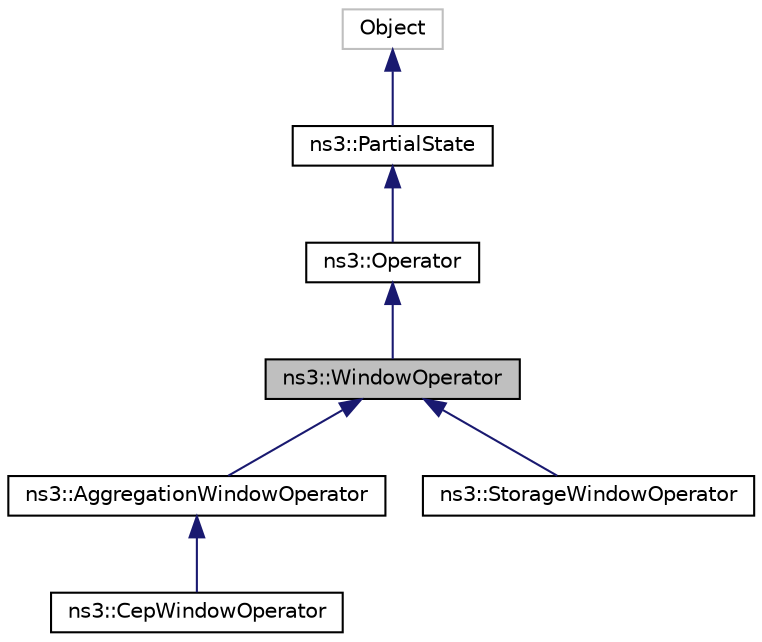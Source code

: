 digraph "ns3::WindowOperator"
{
 // LATEX_PDF_SIZE
  edge [fontname="Helvetica",fontsize="10",labelfontname="Helvetica",labelfontsize="10"];
  node [fontname="Helvetica",fontsize="10",shape=record];
  Node1 [label="ns3::WindowOperator",height=0.2,width=0.4,color="black", fillcolor="grey75", style="filled", fontcolor="black",tooltip=" "];
  Node2 -> Node1 [dir="back",color="midnightblue",fontsize="10",style="solid"];
  Node2 [label="ns3::Operator",height=0.2,width=0.4,color="black", fillcolor="white", style="filled",URL="$classns3_1_1_operator.html",tooltip=" "];
  Node3 -> Node2 [dir="back",color="midnightblue",fontsize="10",style="solid"];
  Node3 [label="ns3::PartialState",height=0.2,width=0.4,color="black", fillcolor="white", style="filled",URL="$classns3_1_1_partial_state.html",tooltip=" "];
  Node4 -> Node3 [dir="back",color="midnightblue",fontsize="10",style="solid"];
  Node4 [label="Object",height=0.2,width=0.4,color="grey75", fillcolor="white", style="filled",tooltip=" "];
  Node1 -> Node5 [dir="back",color="midnightblue",fontsize="10",style="solid"];
  Node5 [label="ns3::AggregationWindowOperator",height=0.2,width=0.4,color="black", fillcolor="white", style="filled",URL="$classns3_1_1_aggregation_window_operator.html",tooltip=" "];
  Node5 -> Node6 [dir="back",color="midnightblue",fontsize="10",style="solid"];
  Node6 [label="ns3::CepWindowOperator",height=0.2,width=0.4,color="black", fillcolor="white", style="filled",URL="$classns3_1_1_cep_window_operator.html",tooltip=" "];
  Node1 -> Node7 [dir="back",color="midnightblue",fontsize="10",style="solid"];
  Node7 [label="ns3::StorageWindowOperator",height=0.2,width=0.4,color="black", fillcolor="white", style="filled",URL="$classns3_1_1_storage_window_operator.html",tooltip=" "];
}
